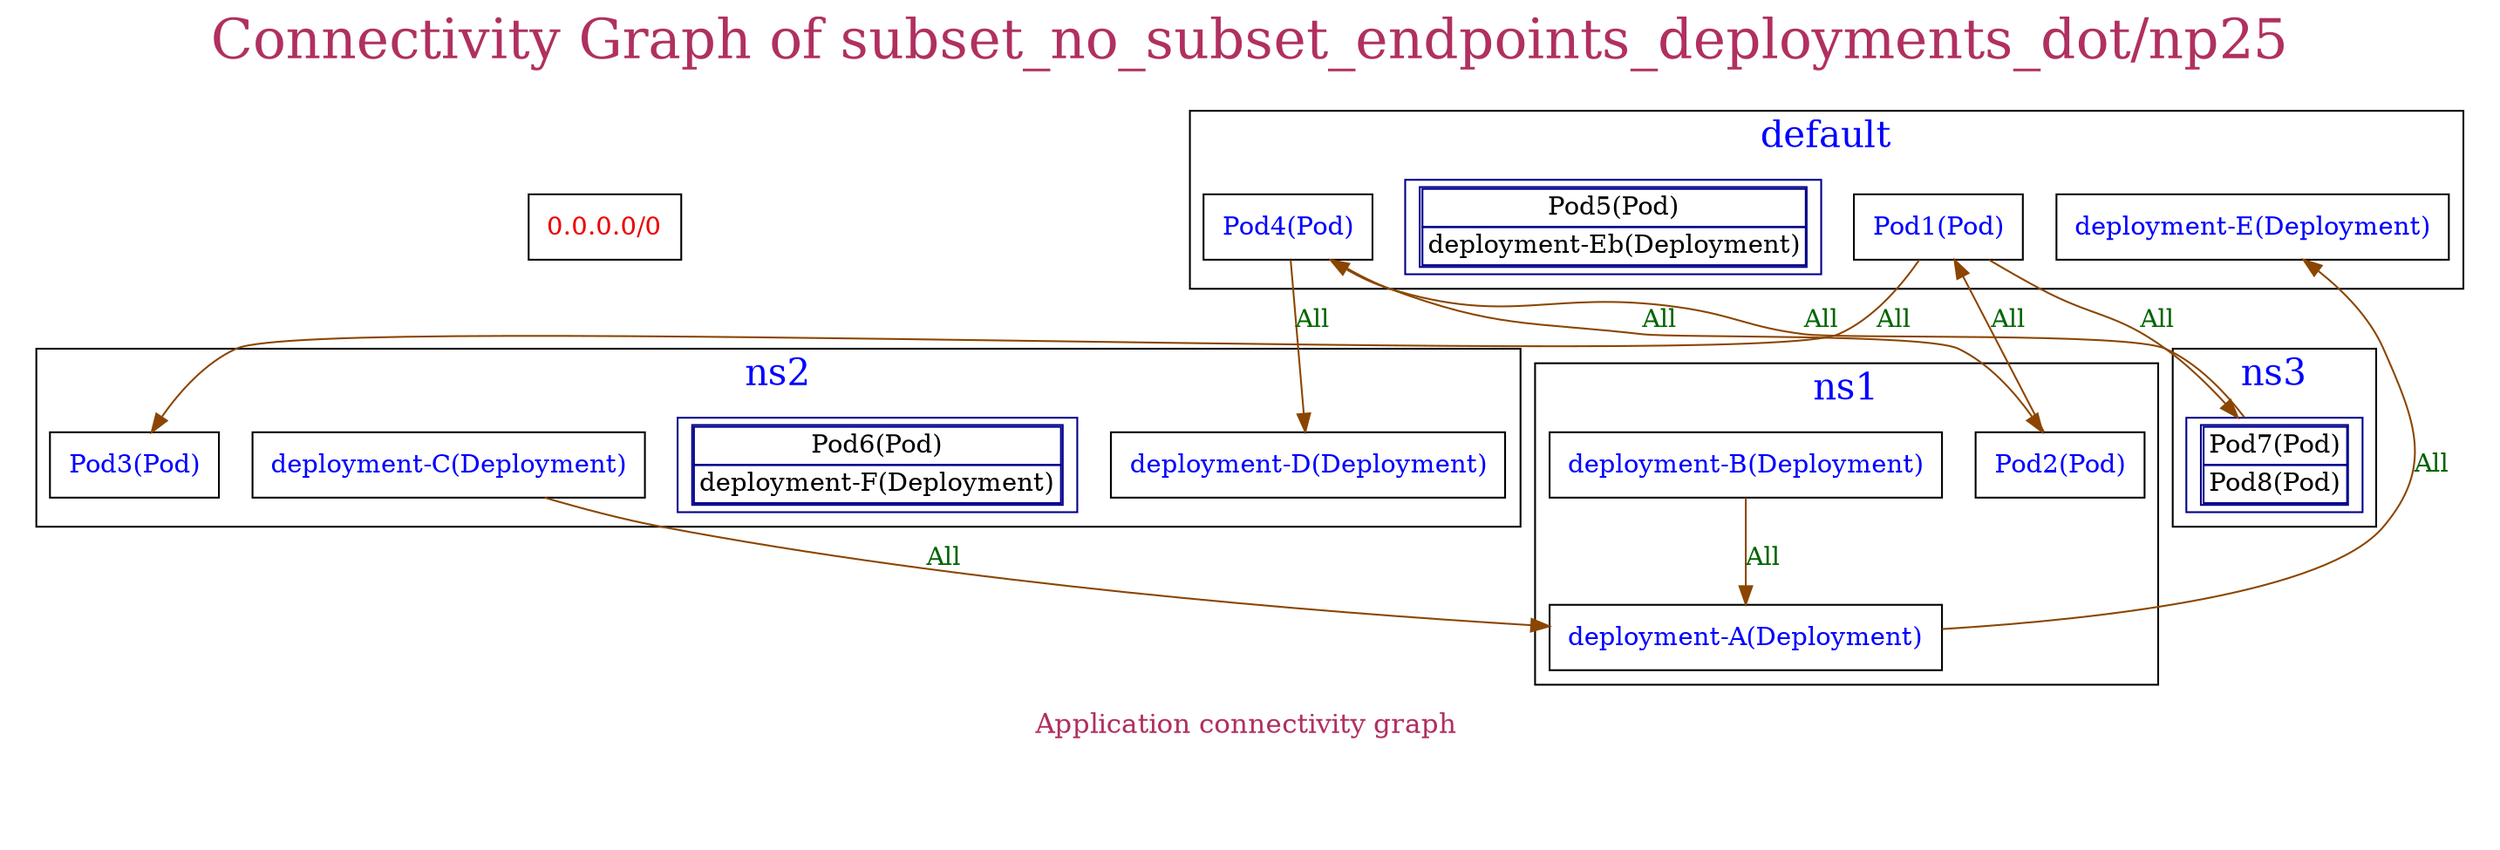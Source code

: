 // The Connectivity Graph of subset_no_subset_endpoints_deployments_dot/np25
digraph {
	label="Connectivity Graph of subset_no_subset_endpoints_deployments_dot/np25"	labelloc = "t"
	fontsize=30
	fontcolor=maroon
	subgraph cluster_map_explanation {
	"0.0.0.0/0" [label=<<table border="0" cellspacing="0"><tr><td>0.0.0.0/0</td></tr></table>> shape=box fontcolor=red2 tooltip="IP Block"]
subgraph cluster_default_namespace{
	label="default"
	fontsize=20
	fontcolor=blue
	tooltip="Namespace"
	"default/Pod1(Pod)" [label=<<table border="0" cellspacing="0"><tr><td>Pod1(Pod)</td></tr></table>> shape=box fontcolor=blue tooltip="Workload"]
	"default/Pod4(Pod)" [label=<<table border="0" cellspacing="0"><tr><td>Pod4(Pod)</td></tr></table>> shape=box fontcolor=blue tooltip="Workload"]
	"default/Pod5(Pod)" [label=<<table border="1" cellspacing="0"><tr><td>Pod5(Pod)</td></tr><tr><td>deployment-Eb(Deployment)</td></tr></table>> shape=box color=blue4 tooltip="A set of workloads having exactly the same connectivity"]
	"default/deployment-E(Deployment)" [label=<<table border="0" cellspacing="0"><tr><td>deployment-E(Deployment)</td></tr></table>> shape=box fontcolor=blue tooltip="Workload"]
}
subgraph cluster_ns1_namespace{
	label="ns1"
	fontsize=20
	fontcolor=blue
	tooltip="Namespace"
	"ns1/Pod2(Pod)" [label=<<table border="0" cellspacing="0"><tr><td>Pod2(Pod)</td></tr></table>> shape=box fontcolor=blue tooltip="Workload"]
	"ns1/deployment-A(Deployment)" [label=<<table border="0" cellspacing="0"><tr><td>deployment-A(Deployment)</td></tr></table>> shape=box fontcolor=blue tooltip="Workload"]
	"ns1/deployment-B(Deployment)" [label=<<table border="0" cellspacing="0"><tr><td>deployment-B(Deployment)</td></tr></table>> shape=box fontcolor=blue tooltip="Workload"]
}
subgraph cluster_ns2_namespace{
	label="ns2"
	fontsize=20
	fontcolor=blue
	tooltip="Namespace"
	"ns2/Pod3(Pod)" [label=<<table border="0" cellspacing="0"><tr><td>Pod3(Pod)</td></tr></table>> shape=box fontcolor=blue tooltip="Workload"]
	"ns2/Pod6(Pod)" [label=<<table border="1" cellspacing="0"><tr><td>Pod6(Pod)</td></tr><tr><td>deployment-F(Deployment)</td></tr></table>> shape=box color=blue4 tooltip="A set of workloads having exactly the same connectivity"]
	"ns2/deployment-C(Deployment)" [label=<<table border="0" cellspacing="0"><tr><td>deployment-C(Deployment)</td></tr></table>> shape=box fontcolor=blue tooltip="Workload"]
	"ns2/deployment-D(Deployment)" [label=<<table border="0" cellspacing="0"><tr><td>deployment-D(Deployment)</td></tr></table>> shape=box fontcolor=blue tooltip="Workload"]
}
subgraph cluster_ns3_namespace{
	label="ns3"
	fontsize=20
	fontcolor=blue
	tooltip="Namespace"
	"ns3/Pod7(Pod)" [label=<<table border="1" cellspacing="0"><tr><td>Pod7(Pod)</td></tr><tr><td>Pod8(Pod)</td></tr></table>> shape=box color=blue4 tooltip="A set of workloads having exactly the same connectivity"]
}
	"default/Pod1(Pod)" -> "ns2/Pod3(Pod)"[label="All" labeltooltip="All" color=darkorange4 fontcolor=darkgreen dir=both arrowhead=normal arrowtail=none]
	"default/Pod1(Pod)" -> "ns3/Pod7(Pod)"[label="All" labeltooltip="All" color=darkorange4 fontcolor=darkgreen dir=both arrowhead=normal arrowtail=none]
	"default/Pod4(Pod)" -> "ns1/Pod2(Pod)"[label="All" labeltooltip="All" color=darkorange4 fontcolor=darkgreen dir=both arrowhead=normal arrowtail=none]
	"default/Pod4(Pod)" -> "ns2/deployment-D(Deployment)"[label="All" labeltooltip="All" color=darkorange4 fontcolor=darkgreen dir=both arrowhead=normal arrowtail=none]
	"ns1/Pod2(Pod)" -> "default/Pod1(Pod)"[label="All" labeltooltip="All" color=darkorange4 fontcolor=darkgreen dir=both arrowhead=normal arrowtail=none]
	"ns1/deployment-A(Deployment)" -> "default/deployment-E(Deployment)"[label="All" labeltooltip="All" color=darkorange4 fontcolor=darkgreen dir=both arrowhead=normal arrowtail=none]
	"ns1/deployment-B(Deployment)" -> "ns1/deployment-A(Deployment)"[label="All" labeltooltip="All" color=darkorange4 fontcolor=darkgreen dir=both arrowhead=normal arrowtail=none]
	"ns2/deployment-C(Deployment)" -> "ns1/deployment-A(Deployment)"[label="All" labeltooltip="All" color=darkorange4 fontcolor=darkgreen dir=both arrowhead=normal arrowtail=none]
	"ns3/Pod7(Pod)" -> "default/Pod4(Pod)"[label="All" labeltooltip="All" color=darkorange4 fontcolor=darkgreen dir=both arrowhead=normal arrowtail=none]
	color=white
	label=<<table border="0" cellspacing="0"><tr><td align="text" >Application connectivity graph <br align="left" /></td></tr><tr><td align="text" >  <br align="left" /></td></tr><tr><td align="text" >  <br align="left" /></td></tr></table>>
	labelloc = "b"
	fontsize=15
	fontcolor=maroon
	}
}
